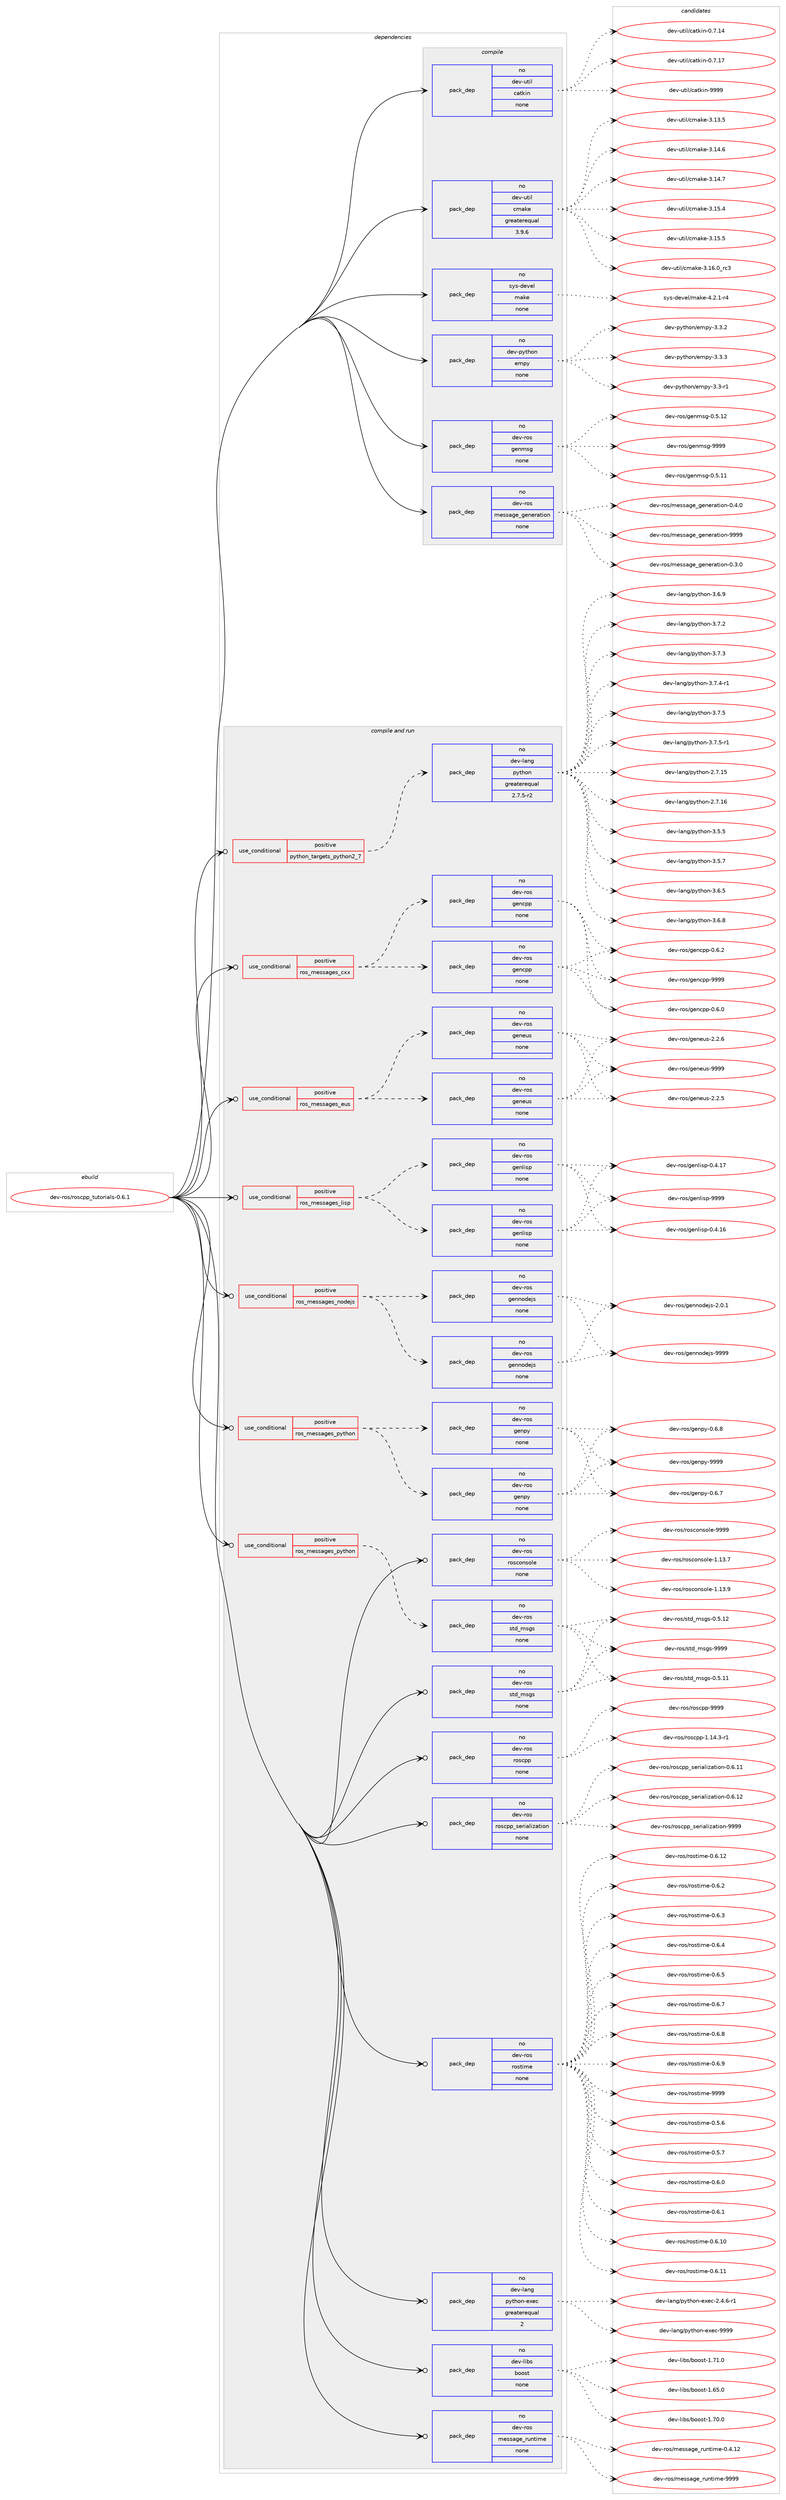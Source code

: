 digraph prolog {

# *************
# Graph options
# *************

newrank=true;
concentrate=true;
compound=true;
graph [rankdir=LR,fontname=Helvetica,fontsize=10,ranksep=1.5];#, ranksep=2.5, nodesep=0.2];
edge  [arrowhead=vee];
node  [fontname=Helvetica,fontsize=10];

# **********
# The ebuild
# **********

subgraph cluster_leftcol {
color=gray;
rank=same;
label=<<i>ebuild</i>>;
id [label="dev-ros/roscpp_tutorials-0.6.1", color=red, width=4, href="../dev-ros/roscpp_tutorials-0.6.1.svg"];
}

# ****************
# The dependencies
# ****************

subgraph cluster_midcol {
color=gray;
label=<<i>dependencies</i>>;
subgraph cluster_compile {
fillcolor="#eeeeee";
style=filled;
label=<<i>compile</i>>;
subgraph pack494509 {
dependency660995 [label=<<TABLE BORDER="0" CELLBORDER="1" CELLSPACING="0" CELLPADDING="4" WIDTH="220"><TR><TD ROWSPAN="6" CELLPADDING="30">pack_dep</TD></TR><TR><TD WIDTH="110">no</TD></TR><TR><TD>dev-python</TD></TR><TR><TD>empy</TD></TR><TR><TD>none</TD></TR><TR><TD></TD></TR></TABLE>>, shape=none, color=blue];
}
id:e -> dependency660995:w [weight=20,style="solid",arrowhead="vee"];
subgraph pack494510 {
dependency660996 [label=<<TABLE BORDER="0" CELLBORDER="1" CELLSPACING="0" CELLPADDING="4" WIDTH="220"><TR><TD ROWSPAN="6" CELLPADDING="30">pack_dep</TD></TR><TR><TD WIDTH="110">no</TD></TR><TR><TD>dev-ros</TD></TR><TR><TD>genmsg</TD></TR><TR><TD>none</TD></TR><TR><TD></TD></TR></TABLE>>, shape=none, color=blue];
}
id:e -> dependency660996:w [weight=20,style="solid",arrowhead="vee"];
subgraph pack494511 {
dependency660997 [label=<<TABLE BORDER="0" CELLBORDER="1" CELLSPACING="0" CELLPADDING="4" WIDTH="220"><TR><TD ROWSPAN="6" CELLPADDING="30">pack_dep</TD></TR><TR><TD WIDTH="110">no</TD></TR><TR><TD>dev-ros</TD></TR><TR><TD>message_generation</TD></TR><TR><TD>none</TD></TR><TR><TD></TD></TR></TABLE>>, shape=none, color=blue];
}
id:e -> dependency660997:w [weight=20,style="solid",arrowhead="vee"];
subgraph pack494512 {
dependency660998 [label=<<TABLE BORDER="0" CELLBORDER="1" CELLSPACING="0" CELLPADDING="4" WIDTH="220"><TR><TD ROWSPAN="6" CELLPADDING="30">pack_dep</TD></TR><TR><TD WIDTH="110">no</TD></TR><TR><TD>dev-util</TD></TR><TR><TD>catkin</TD></TR><TR><TD>none</TD></TR><TR><TD></TD></TR></TABLE>>, shape=none, color=blue];
}
id:e -> dependency660998:w [weight=20,style="solid",arrowhead="vee"];
subgraph pack494513 {
dependency660999 [label=<<TABLE BORDER="0" CELLBORDER="1" CELLSPACING="0" CELLPADDING="4" WIDTH="220"><TR><TD ROWSPAN="6" CELLPADDING="30">pack_dep</TD></TR><TR><TD WIDTH="110">no</TD></TR><TR><TD>dev-util</TD></TR><TR><TD>cmake</TD></TR><TR><TD>greaterequal</TD></TR><TR><TD>3.9.6</TD></TR></TABLE>>, shape=none, color=blue];
}
id:e -> dependency660999:w [weight=20,style="solid",arrowhead="vee"];
subgraph pack494514 {
dependency661000 [label=<<TABLE BORDER="0" CELLBORDER="1" CELLSPACING="0" CELLPADDING="4" WIDTH="220"><TR><TD ROWSPAN="6" CELLPADDING="30">pack_dep</TD></TR><TR><TD WIDTH="110">no</TD></TR><TR><TD>sys-devel</TD></TR><TR><TD>make</TD></TR><TR><TD>none</TD></TR><TR><TD></TD></TR></TABLE>>, shape=none, color=blue];
}
id:e -> dependency661000:w [weight=20,style="solid",arrowhead="vee"];
}
subgraph cluster_compileandrun {
fillcolor="#eeeeee";
style=filled;
label=<<i>compile and run</i>>;
subgraph cond154580 {
dependency661001 [label=<<TABLE BORDER="0" CELLBORDER="1" CELLSPACING="0" CELLPADDING="4"><TR><TD ROWSPAN="3" CELLPADDING="10">use_conditional</TD></TR><TR><TD>positive</TD></TR><TR><TD>python_targets_python2_7</TD></TR></TABLE>>, shape=none, color=red];
subgraph pack494515 {
dependency661002 [label=<<TABLE BORDER="0" CELLBORDER="1" CELLSPACING="0" CELLPADDING="4" WIDTH="220"><TR><TD ROWSPAN="6" CELLPADDING="30">pack_dep</TD></TR><TR><TD WIDTH="110">no</TD></TR><TR><TD>dev-lang</TD></TR><TR><TD>python</TD></TR><TR><TD>greaterequal</TD></TR><TR><TD>2.7.5-r2</TD></TR></TABLE>>, shape=none, color=blue];
}
dependency661001:e -> dependency661002:w [weight=20,style="dashed",arrowhead="vee"];
}
id:e -> dependency661001:w [weight=20,style="solid",arrowhead="odotvee"];
subgraph cond154581 {
dependency661003 [label=<<TABLE BORDER="0" CELLBORDER="1" CELLSPACING="0" CELLPADDING="4"><TR><TD ROWSPAN="3" CELLPADDING="10">use_conditional</TD></TR><TR><TD>positive</TD></TR><TR><TD>ros_messages_cxx</TD></TR></TABLE>>, shape=none, color=red];
subgraph pack494516 {
dependency661004 [label=<<TABLE BORDER="0" CELLBORDER="1" CELLSPACING="0" CELLPADDING="4" WIDTH="220"><TR><TD ROWSPAN="6" CELLPADDING="30">pack_dep</TD></TR><TR><TD WIDTH="110">no</TD></TR><TR><TD>dev-ros</TD></TR><TR><TD>gencpp</TD></TR><TR><TD>none</TD></TR><TR><TD></TD></TR></TABLE>>, shape=none, color=blue];
}
dependency661003:e -> dependency661004:w [weight=20,style="dashed",arrowhead="vee"];
subgraph pack494517 {
dependency661005 [label=<<TABLE BORDER="0" CELLBORDER="1" CELLSPACING="0" CELLPADDING="4" WIDTH="220"><TR><TD ROWSPAN="6" CELLPADDING="30">pack_dep</TD></TR><TR><TD WIDTH="110">no</TD></TR><TR><TD>dev-ros</TD></TR><TR><TD>gencpp</TD></TR><TR><TD>none</TD></TR><TR><TD></TD></TR></TABLE>>, shape=none, color=blue];
}
dependency661003:e -> dependency661005:w [weight=20,style="dashed",arrowhead="vee"];
}
id:e -> dependency661003:w [weight=20,style="solid",arrowhead="odotvee"];
subgraph cond154582 {
dependency661006 [label=<<TABLE BORDER="0" CELLBORDER="1" CELLSPACING="0" CELLPADDING="4"><TR><TD ROWSPAN="3" CELLPADDING="10">use_conditional</TD></TR><TR><TD>positive</TD></TR><TR><TD>ros_messages_eus</TD></TR></TABLE>>, shape=none, color=red];
subgraph pack494518 {
dependency661007 [label=<<TABLE BORDER="0" CELLBORDER="1" CELLSPACING="0" CELLPADDING="4" WIDTH="220"><TR><TD ROWSPAN="6" CELLPADDING="30">pack_dep</TD></TR><TR><TD WIDTH="110">no</TD></TR><TR><TD>dev-ros</TD></TR><TR><TD>geneus</TD></TR><TR><TD>none</TD></TR><TR><TD></TD></TR></TABLE>>, shape=none, color=blue];
}
dependency661006:e -> dependency661007:w [weight=20,style="dashed",arrowhead="vee"];
subgraph pack494519 {
dependency661008 [label=<<TABLE BORDER="0" CELLBORDER="1" CELLSPACING="0" CELLPADDING="4" WIDTH="220"><TR><TD ROWSPAN="6" CELLPADDING="30">pack_dep</TD></TR><TR><TD WIDTH="110">no</TD></TR><TR><TD>dev-ros</TD></TR><TR><TD>geneus</TD></TR><TR><TD>none</TD></TR><TR><TD></TD></TR></TABLE>>, shape=none, color=blue];
}
dependency661006:e -> dependency661008:w [weight=20,style="dashed",arrowhead="vee"];
}
id:e -> dependency661006:w [weight=20,style="solid",arrowhead="odotvee"];
subgraph cond154583 {
dependency661009 [label=<<TABLE BORDER="0" CELLBORDER="1" CELLSPACING="0" CELLPADDING="4"><TR><TD ROWSPAN="3" CELLPADDING="10">use_conditional</TD></TR><TR><TD>positive</TD></TR><TR><TD>ros_messages_lisp</TD></TR></TABLE>>, shape=none, color=red];
subgraph pack494520 {
dependency661010 [label=<<TABLE BORDER="0" CELLBORDER="1" CELLSPACING="0" CELLPADDING="4" WIDTH="220"><TR><TD ROWSPAN="6" CELLPADDING="30">pack_dep</TD></TR><TR><TD WIDTH="110">no</TD></TR><TR><TD>dev-ros</TD></TR><TR><TD>genlisp</TD></TR><TR><TD>none</TD></TR><TR><TD></TD></TR></TABLE>>, shape=none, color=blue];
}
dependency661009:e -> dependency661010:w [weight=20,style="dashed",arrowhead="vee"];
subgraph pack494521 {
dependency661011 [label=<<TABLE BORDER="0" CELLBORDER="1" CELLSPACING="0" CELLPADDING="4" WIDTH="220"><TR><TD ROWSPAN="6" CELLPADDING="30">pack_dep</TD></TR><TR><TD WIDTH="110">no</TD></TR><TR><TD>dev-ros</TD></TR><TR><TD>genlisp</TD></TR><TR><TD>none</TD></TR><TR><TD></TD></TR></TABLE>>, shape=none, color=blue];
}
dependency661009:e -> dependency661011:w [weight=20,style="dashed",arrowhead="vee"];
}
id:e -> dependency661009:w [weight=20,style="solid",arrowhead="odotvee"];
subgraph cond154584 {
dependency661012 [label=<<TABLE BORDER="0" CELLBORDER="1" CELLSPACING="0" CELLPADDING="4"><TR><TD ROWSPAN="3" CELLPADDING="10">use_conditional</TD></TR><TR><TD>positive</TD></TR><TR><TD>ros_messages_nodejs</TD></TR></TABLE>>, shape=none, color=red];
subgraph pack494522 {
dependency661013 [label=<<TABLE BORDER="0" CELLBORDER="1" CELLSPACING="0" CELLPADDING="4" WIDTH="220"><TR><TD ROWSPAN="6" CELLPADDING="30">pack_dep</TD></TR><TR><TD WIDTH="110">no</TD></TR><TR><TD>dev-ros</TD></TR><TR><TD>gennodejs</TD></TR><TR><TD>none</TD></TR><TR><TD></TD></TR></TABLE>>, shape=none, color=blue];
}
dependency661012:e -> dependency661013:w [weight=20,style="dashed",arrowhead="vee"];
subgraph pack494523 {
dependency661014 [label=<<TABLE BORDER="0" CELLBORDER="1" CELLSPACING="0" CELLPADDING="4" WIDTH="220"><TR><TD ROWSPAN="6" CELLPADDING="30">pack_dep</TD></TR><TR><TD WIDTH="110">no</TD></TR><TR><TD>dev-ros</TD></TR><TR><TD>gennodejs</TD></TR><TR><TD>none</TD></TR><TR><TD></TD></TR></TABLE>>, shape=none, color=blue];
}
dependency661012:e -> dependency661014:w [weight=20,style="dashed",arrowhead="vee"];
}
id:e -> dependency661012:w [weight=20,style="solid",arrowhead="odotvee"];
subgraph cond154585 {
dependency661015 [label=<<TABLE BORDER="0" CELLBORDER="1" CELLSPACING="0" CELLPADDING="4"><TR><TD ROWSPAN="3" CELLPADDING="10">use_conditional</TD></TR><TR><TD>positive</TD></TR><TR><TD>ros_messages_python</TD></TR></TABLE>>, shape=none, color=red];
subgraph pack494524 {
dependency661016 [label=<<TABLE BORDER="0" CELLBORDER="1" CELLSPACING="0" CELLPADDING="4" WIDTH="220"><TR><TD ROWSPAN="6" CELLPADDING="30">pack_dep</TD></TR><TR><TD WIDTH="110">no</TD></TR><TR><TD>dev-ros</TD></TR><TR><TD>genpy</TD></TR><TR><TD>none</TD></TR><TR><TD></TD></TR></TABLE>>, shape=none, color=blue];
}
dependency661015:e -> dependency661016:w [weight=20,style="dashed",arrowhead="vee"];
subgraph pack494525 {
dependency661017 [label=<<TABLE BORDER="0" CELLBORDER="1" CELLSPACING="0" CELLPADDING="4" WIDTH="220"><TR><TD ROWSPAN="6" CELLPADDING="30">pack_dep</TD></TR><TR><TD WIDTH="110">no</TD></TR><TR><TD>dev-ros</TD></TR><TR><TD>genpy</TD></TR><TR><TD>none</TD></TR><TR><TD></TD></TR></TABLE>>, shape=none, color=blue];
}
dependency661015:e -> dependency661017:w [weight=20,style="dashed",arrowhead="vee"];
}
id:e -> dependency661015:w [weight=20,style="solid",arrowhead="odotvee"];
subgraph cond154586 {
dependency661018 [label=<<TABLE BORDER="0" CELLBORDER="1" CELLSPACING="0" CELLPADDING="4"><TR><TD ROWSPAN="3" CELLPADDING="10">use_conditional</TD></TR><TR><TD>positive</TD></TR><TR><TD>ros_messages_python</TD></TR></TABLE>>, shape=none, color=red];
subgraph pack494526 {
dependency661019 [label=<<TABLE BORDER="0" CELLBORDER="1" CELLSPACING="0" CELLPADDING="4" WIDTH="220"><TR><TD ROWSPAN="6" CELLPADDING="30">pack_dep</TD></TR><TR><TD WIDTH="110">no</TD></TR><TR><TD>dev-ros</TD></TR><TR><TD>std_msgs</TD></TR><TR><TD>none</TD></TR><TR><TD></TD></TR></TABLE>>, shape=none, color=blue];
}
dependency661018:e -> dependency661019:w [weight=20,style="dashed",arrowhead="vee"];
}
id:e -> dependency661018:w [weight=20,style="solid",arrowhead="odotvee"];
subgraph pack494527 {
dependency661020 [label=<<TABLE BORDER="0" CELLBORDER="1" CELLSPACING="0" CELLPADDING="4" WIDTH="220"><TR><TD ROWSPAN="6" CELLPADDING="30">pack_dep</TD></TR><TR><TD WIDTH="110">no</TD></TR><TR><TD>dev-lang</TD></TR><TR><TD>python-exec</TD></TR><TR><TD>greaterequal</TD></TR><TR><TD>2</TD></TR></TABLE>>, shape=none, color=blue];
}
id:e -> dependency661020:w [weight=20,style="solid",arrowhead="odotvee"];
subgraph pack494528 {
dependency661021 [label=<<TABLE BORDER="0" CELLBORDER="1" CELLSPACING="0" CELLPADDING="4" WIDTH="220"><TR><TD ROWSPAN="6" CELLPADDING="30">pack_dep</TD></TR><TR><TD WIDTH="110">no</TD></TR><TR><TD>dev-libs</TD></TR><TR><TD>boost</TD></TR><TR><TD>none</TD></TR><TR><TD></TD></TR></TABLE>>, shape=none, color=blue];
}
id:e -> dependency661021:w [weight=20,style="solid",arrowhead="odotvee"];
subgraph pack494529 {
dependency661022 [label=<<TABLE BORDER="0" CELLBORDER="1" CELLSPACING="0" CELLPADDING="4" WIDTH="220"><TR><TD ROWSPAN="6" CELLPADDING="30">pack_dep</TD></TR><TR><TD WIDTH="110">no</TD></TR><TR><TD>dev-ros</TD></TR><TR><TD>message_runtime</TD></TR><TR><TD>none</TD></TR><TR><TD></TD></TR></TABLE>>, shape=none, color=blue];
}
id:e -> dependency661022:w [weight=20,style="solid",arrowhead="odotvee"];
subgraph pack494530 {
dependency661023 [label=<<TABLE BORDER="0" CELLBORDER="1" CELLSPACING="0" CELLPADDING="4" WIDTH="220"><TR><TD ROWSPAN="6" CELLPADDING="30">pack_dep</TD></TR><TR><TD WIDTH="110">no</TD></TR><TR><TD>dev-ros</TD></TR><TR><TD>rosconsole</TD></TR><TR><TD>none</TD></TR><TR><TD></TD></TR></TABLE>>, shape=none, color=blue];
}
id:e -> dependency661023:w [weight=20,style="solid",arrowhead="odotvee"];
subgraph pack494531 {
dependency661024 [label=<<TABLE BORDER="0" CELLBORDER="1" CELLSPACING="0" CELLPADDING="4" WIDTH="220"><TR><TD ROWSPAN="6" CELLPADDING="30">pack_dep</TD></TR><TR><TD WIDTH="110">no</TD></TR><TR><TD>dev-ros</TD></TR><TR><TD>roscpp</TD></TR><TR><TD>none</TD></TR><TR><TD></TD></TR></TABLE>>, shape=none, color=blue];
}
id:e -> dependency661024:w [weight=20,style="solid",arrowhead="odotvee"];
subgraph pack494532 {
dependency661025 [label=<<TABLE BORDER="0" CELLBORDER="1" CELLSPACING="0" CELLPADDING="4" WIDTH="220"><TR><TD ROWSPAN="6" CELLPADDING="30">pack_dep</TD></TR><TR><TD WIDTH="110">no</TD></TR><TR><TD>dev-ros</TD></TR><TR><TD>roscpp_serialization</TD></TR><TR><TD>none</TD></TR><TR><TD></TD></TR></TABLE>>, shape=none, color=blue];
}
id:e -> dependency661025:w [weight=20,style="solid",arrowhead="odotvee"];
subgraph pack494533 {
dependency661026 [label=<<TABLE BORDER="0" CELLBORDER="1" CELLSPACING="0" CELLPADDING="4" WIDTH="220"><TR><TD ROWSPAN="6" CELLPADDING="30">pack_dep</TD></TR><TR><TD WIDTH="110">no</TD></TR><TR><TD>dev-ros</TD></TR><TR><TD>rostime</TD></TR><TR><TD>none</TD></TR><TR><TD></TD></TR></TABLE>>, shape=none, color=blue];
}
id:e -> dependency661026:w [weight=20,style="solid",arrowhead="odotvee"];
subgraph pack494534 {
dependency661027 [label=<<TABLE BORDER="0" CELLBORDER="1" CELLSPACING="0" CELLPADDING="4" WIDTH="220"><TR><TD ROWSPAN="6" CELLPADDING="30">pack_dep</TD></TR><TR><TD WIDTH="110">no</TD></TR><TR><TD>dev-ros</TD></TR><TR><TD>std_msgs</TD></TR><TR><TD>none</TD></TR><TR><TD></TD></TR></TABLE>>, shape=none, color=blue];
}
id:e -> dependency661027:w [weight=20,style="solid",arrowhead="odotvee"];
}
subgraph cluster_run {
fillcolor="#eeeeee";
style=filled;
label=<<i>run</i>>;
}
}

# **************
# The candidates
# **************

subgraph cluster_choices {
rank=same;
color=gray;
label=<<i>candidates</i>>;

subgraph choice494509 {
color=black;
nodesep=1;
choice1001011184511212111610411111047101109112121455146514511449 [label="dev-python/empy-3.3-r1", color=red, width=4,href="../dev-python/empy-3.3-r1.svg"];
choice1001011184511212111610411111047101109112121455146514650 [label="dev-python/empy-3.3.2", color=red, width=4,href="../dev-python/empy-3.3.2.svg"];
choice1001011184511212111610411111047101109112121455146514651 [label="dev-python/empy-3.3.3", color=red, width=4,href="../dev-python/empy-3.3.3.svg"];
dependency660995:e -> choice1001011184511212111610411111047101109112121455146514511449:w [style=dotted,weight="100"];
dependency660995:e -> choice1001011184511212111610411111047101109112121455146514650:w [style=dotted,weight="100"];
dependency660995:e -> choice1001011184511212111610411111047101109112121455146514651:w [style=dotted,weight="100"];
}
subgraph choice494510 {
color=black;
nodesep=1;
choice100101118451141111154710310111010911510345484653464949 [label="dev-ros/genmsg-0.5.11", color=red, width=4,href="../dev-ros/genmsg-0.5.11.svg"];
choice100101118451141111154710310111010911510345484653464950 [label="dev-ros/genmsg-0.5.12", color=red, width=4,href="../dev-ros/genmsg-0.5.12.svg"];
choice10010111845114111115471031011101091151034557575757 [label="dev-ros/genmsg-9999", color=red, width=4,href="../dev-ros/genmsg-9999.svg"];
dependency660996:e -> choice100101118451141111154710310111010911510345484653464949:w [style=dotted,weight="100"];
dependency660996:e -> choice100101118451141111154710310111010911510345484653464950:w [style=dotted,weight="100"];
dependency660996:e -> choice10010111845114111115471031011101091151034557575757:w [style=dotted,weight="100"];
}
subgraph choice494511 {
color=black;
nodesep=1;
choice1001011184511411111547109101115115971031019510310111010111497116105111110454846514648 [label="dev-ros/message_generation-0.3.0", color=red, width=4,href="../dev-ros/message_generation-0.3.0.svg"];
choice1001011184511411111547109101115115971031019510310111010111497116105111110454846524648 [label="dev-ros/message_generation-0.4.0", color=red, width=4,href="../dev-ros/message_generation-0.4.0.svg"];
choice10010111845114111115471091011151159710310195103101110101114971161051111104557575757 [label="dev-ros/message_generation-9999", color=red, width=4,href="../dev-ros/message_generation-9999.svg"];
dependency660997:e -> choice1001011184511411111547109101115115971031019510310111010111497116105111110454846514648:w [style=dotted,weight="100"];
dependency660997:e -> choice1001011184511411111547109101115115971031019510310111010111497116105111110454846524648:w [style=dotted,weight="100"];
dependency660997:e -> choice10010111845114111115471091011151159710310195103101110101114971161051111104557575757:w [style=dotted,weight="100"];
}
subgraph choice494512 {
color=black;
nodesep=1;
choice1001011184511711610510847999711610710511045484655464952 [label="dev-util/catkin-0.7.14", color=red, width=4,href="../dev-util/catkin-0.7.14.svg"];
choice1001011184511711610510847999711610710511045484655464955 [label="dev-util/catkin-0.7.17", color=red, width=4,href="../dev-util/catkin-0.7.17.svg"];
choice100101118451171161051084799971161071051104557575757 [label="dev-util/catkin-9999", color=red, width=4,href="../dev-util/catkin-9999.svg"];
dependency660998:e -> choice1001011184511711610510847999711610710511045484655464952:w [style=dotted,weight="100"];
dependency660998:e -> choice1001011184511711610510847999711610710511045484655464955:w [style=dotted,weight="100"];
dependency660998:e -> choice100101118451171161051084799971161071051104557575757:w [style=dotted,weight="100"];
}
subgraph choice494513 {
color=black;
nodesep=1;
choice1001011184511711610510847991099710710145514649514653 [label="dev-util/cmake-3.13.5", color=red, width=4,href="../dev-util/cmake-3.13.5.svg"];
choice1001011184511711610510847991099710710145514649524654 [label="dev-util/cmake-3.14.6", color=red, width=4,href="../dev-util/cmake-3.14.6.svg"];
choice1001011184511711610510847991099710710145514649524655 [label="dev-util/cmake-3.14.7", color=red, width=4,href="../dev-util/cmake-3.14.7.svg"];
choice1001011184511711610510847991099710710145514649534652 [label="dev-util/cmake-3.15.4", color=red, width=4,href="../dev-util/cmake-3.15.4.svg"];
choice1001011184511711610510847991099710710145514649534653 [label="dev-util/cmake-3.15.5", color=red, width=4,href="../dev-util/cmake-3.15.5.svg"];
choice1001011184511711610510847991099710710145514649544648951149951 [label="dev-util/cmake-3.16.0_rc3", color=red, width=4,href="../dev-util/cmake-3.16.0_rc3.svg"];
dependency660999:e -> choice1001011184511711610510847991099710710145514649514653:w [style=dotted,weight="100"];
dependency660999:e -> choice1001011184511711610510847991099710710145514649524654:w [style=dotted,weight="100"];
dependency660999:e -> choice1001011184511711610510847991099710710145514649524655:w [style=dotted,weight="100"];
dependency660999:e -> choice1001011184511711610510847991099710710145514649534652:w [style=dotted,weight="100"];
dependency660999:e -> choice1001011184511711610510847991099710710145514649534653:w [style=dotted,weight="100"];
dependency660999:e -> choice1001011184511711610510847991099710710145514649544648951149951:w [style=dotted,weight="100"];
}
subgraph choice494514 {
color=black;
nodesep=1;
choice1151211154510010111810110847109971071014552465046494511452 [label="sys-devel/make-4.2.1-r4", color=red, width=4,href="../sys-devel/make-4.2.1-r4.svg"];
dependency661000:e -> choice1151211154510010111810110847109971071014552465046494511452:w [style=dotted,weight="100"];
}
subgraph choice494515 {
color=black;
nodesep=1;
choice10010111845108971101034711212111610411111045504655464953 [label="dev-lang/python-2.7.15", color=red, width=4,href="../dev-lang/python-2.7.15.svg"];
choice10010111845108971101034711212111610411111045504655464954 [label="dev-lang/python-2.7.16", color=red, width=4,href="../dev-lang/python-2.7.16.svg"];
choice100101118451089711010347112121116104111110455146534653 [label="dev-lang/python-3.5.5", color=red, width=4,href="../dev-lang/python-3.5.5.svg"];
choice100101118451089711010347112121116104111110455146534655 [label="dev-lang/python-3.5.7", color=red, width=4,href="../dev-lang/python-3.5.7.svg"];
choice100101118451089711010347112121116104111110455146544653 [label="dev-lang/python-3.6.5", color=red, width=4,href="../dev-lang/python-3.6.5.svg"];
choice100101118451089711010347112121116104111110455146544656 [label="dev-lang/python-3.6.8", color=red, width=4,href="../dev-lang/python-3.6.8.svg"];
choice100101118451089711010347112121116104111110455146544657 [label="dev-lang/python-3.6.9", color=red, width=4,href="../dev-lang/python-3.6.9.svg"];
choice100101118451089711010347112121116104111110455146554650 [label="dev-lang/python-3.7.2", color=red, width=4,href="../dev-lang/python-3.7.2.svg"];
choice100101118451089711010347112121116104111110455146554651 [label="dev-lang/python-3.7.3", color=red, width=4,href="../dev-lang/python-3.7.3.svg"];
choice1001011184510897110103471121211161041111104551465546524511449 [label="dev-lang/python-3.7.4-r1", color=red, width=4,href="../dev-lang/python-3.7.4-r1.svg"];
choice100101118451089711010347112121116104111110455146554653 [label="dev-lang/python-3.7.5", color=red, width=4,href="../dev-lang/python-3.7.5.svg"];
choice1001011184510897110103471121211161041111104551465546534511449 [label="dev-lang/python-3.7.5-r1", color=red, width=4,href="../dev-lang/python-3.7.5-r1.svg"];
dependency661002:e -> choice10010111845108971101034711212111610411111045504655464953:w [style=dotted,weight="100"];
dependency661002:e -> choice10010111845108971101034711212111610411111045504655464954:w [style=dotted,weight="100"];
dependency661002:e -> choice100101118451089711010347112121116104111110455146534653:w [style=dotted,weight="100"];
dependency661002:e -> choice100101118451089711010347112121116104111110455146534655:w [style=dotted,weight="100"];
dependency661002:e -> choice100101118451089711010347112121116104111110455146544653:w [style=dotted,weight="100"];
dependency661002:e -> choice100101118451089711010347112121116104111110455146544656:w [style=dotted,weight="100"];
dependency661002:e -> choice100101118451089711010347112121116104111110455146544657:w [style=dotted,weight="100"];
dependency661002:e -> choice100101118451089711010347112121116104111110455146554650:w [style=dotted,weight="100"];
dependency661002:e -> choice100101118451089711010347112121116104111110455146554651:w [style=dotted,weight="100"];
dependency661002:e -> choice1001011184510897110103471121211161041111104551465546524511449:w [style=dotted,weight="100"];
dependency661002:e -> choice100101118451089711010347112121116104111110455146554653:w [style=dotted,weight="100"];
dependency661002:e -> choice1001011184510897110103471121211161041111104551465546534511449:w [style=dotted,weight="100"];
}
subgraph choice494516 {
color=black;
nodesep=1;
choice100101118451141111154710310111099112112454846544648 [label="dev-ros/gencpp-0.6.0", color=red, width=4,href="../dev-ros/gencpp-0.6.0.svg"];
choice100101118451141111154710310111099112112454846544650 [label="dev-ros/gencpp-0.6.2", color=red, width=4,href="../dev-ros/gencpp-0.6.2.svg"];
choice1001011184511411111547103101110991121124557575757 [label="dev-ros/gencpp-9999", color=red, width=4,href="../dev-ros/gencpp-9999.svg"];
dependency661004:e -> choice100101118451141111154710310111099112112454846544648:w [style=dotted,weight="100"];
dependency661004:e -> choice100101118451141111154710310111099112112454846544650:w [style=dotted,weight="100"];
dependency661004:e -> choice1001011184511411111547103101110991121124557575757:w [style=dotted,weight="100"];
}
subgraph choice494517 {
color=black;
nodesep=1;
choice100101118451141111154710310111099112112454846544648 [label="dev-ros/gencpp-0.6.0", color=red, width=4,href="../dev-ros/gencpp-0.6.0.svg"];
choice100101118451141111154710310111099112112454846544650 [label="dev-ros/gencpp-0.6.2", color=red, width=4,href="../dev-ros/gencpp-0.6.2.svg"];
choice1001011184511411111547103101110991121124557575757 [label="dev-ros/gencpp-9999", color=red, width=4,href="../dev-ros/gencpp-9999.svg"];
dependency661005:e -> choice100101118451141111154710310111099112112454846544648:w [style=dotted,weight="100"];
dependency661005:e -> choice100101118451141111154710310111099112112454846544650:w [style=dotted,weight="100"];
dependency661005:e -> choice1001011184511411111547103101110991121124557575757:w [style=dotted,weight="100"];
}
subgraph choice494518 {
color=black;
nodesep=1;
choice1001011184511411111547103101110101117115455046504653 [label="dev-ros/geneus-2.2.5", color=red, width=4,href="../dev-ros/geneus-2.2.5.svg"];
choice1001011184511411111547103101110101117115455046504654 [label="dev-ros/geneus-2.2.6", color=red, width=4,href="../dev-ros/geneus-2.2.6.svg"];
choice10010111845114111115471031011101011171154557575757 [label="dev-ros/geneus-9999", color=red, width=4,href="../dev-ros/geneus-9999.svg"];
dependency661007:e -> choice1001011184511411111547103101110101117115455046504653:w [style=dotted,weight="100"];
dependency661007:e -> choice1001011184511411111547103101110101117115455046504654:w [style=dotted,weight="100"];
dependency661007:e -> choice10010111845114111115471031011101011171154557575757:w [style=dotted,weight="100"];
}
subgraph choice494519 {
color=black;
nodesep=1;
choice1001011184511411111547103101110101117115455046504653 [label="dev-ros/geneus-2.2.5", color=red, width=4,href="../dev-ros/geneus-2.2.5.svg"];
choice1001011184511411111547103101110101117115455046504654 [label="dev-ros/geneus-2.2.6", color=red, width=4,href="../dev-ros/geneus-2.2.6.svg"];
choice10010111845114111115471031011101011171154557575757 [label="dev-ros/geneus-9999", color=red, width=4,href="../dev-ros/geneus-9999.svg"];
dependency661008:e -> choice1001011184511411111547103101110101117115455046504653:w [style=dotted,weight="100"];
dependency661008:e -> choice1001011184511411111547103101110101117115455046504654:w [style=dotted,weight="100"];
dependency661008:e -> choice10010111845114111115471031011101011171154557575757:w [style=dotted,weight="100"];
}
subgraph choice494520 {
color=black;
nodesep=1;
choice100101118451141111154710310111010810511511245484652464954 [label="dev-ros/genlisp-0.4.16", color=red, width=4,href="../dev-ros/genlisp-0.4.16.svg"];
choice100101118451141111154710310111010810511511245484652464955 [label="dev-ros/genlisp-0.4.17", color=red, width=4,href="../dev-ros/genlisp-0.4.17.svg"];
choice10010111845114111115471031011101081051151124557575757 [label="dev-ros/genlisp-9999", color=red, width=4,href="../dev-ros/genlisp-9999.svg"];
dependency661010:e -> choice100101118451141111154710310111010810511511245484652464954:w [style=dotted,weight="100"];
dependency661010:e -> choice100101118451141111154710310111010810511511245484652464955:w [style=dotted,weight="100"];
dependency661010:e -> choice10010111845114111115471031011101081051151124557575757:w [style=dotted,weight="100"];
}
subgraph choice494521 {
color=black;
nodesep=1;
choice100101118451141111154710310111010810511511245484652464954 [label="dev-ros/genlisp-0.4.16", color=red, width=4,href="../dev-ros/genlisp-0.4.16.svg"];
choice100101118451141111154710310111010810511511245484652464955 [label="dev-ros/genlisp-0.4.17", color=red, width=4,href="../dev-ros/genlisp-0.4.17.svg"];
choice10010111845114111115471031011101081051151124557575757 [label="dev-ros/genlisp-9999", color=red, width=4,href="../dev-ros/genlisp-9999.svg"];
dependency661011:e -> choice100101118451141111154710310111010810511511245484652464954:w [style=dotted,weight="100"];
dependency661011:e -> choice100101118451141111154710310111010810511511245484652464955:w [style=dotted,weight="100"];
dependency661011:e -> choice10010111845114111115471031011101081051151124557575757:w [style=dotted,weight="100"];
}
subgraph choice494522 {
color=black;
nodesep=1;
choice1001011184511411111547103101110110111100101106115455046484649 [label="dev-ros/gennodejs-2.0.1", color=red, width=4,href="../dev-ros/gennodejs-2.0.1.svg"];
choice10010111845114111115471031011101101111001011061154557575757 [label="dev-ros/gennodejs-9999", color=red, width=4,href="../dev-ros/gennodejs-9999.svg"];
dependency661013:e -> choice1001011184511411111547103101110110111100101106115455046484649:w [style=dotted,weight="100"];
dependency661013:e -> choice10010111845114111115471031011101101111001011061154557575757:w [style=dotted,weight="100"];
}
subgraph choice494523 {
color=black;
nodesep=1;
choice1001011184511411111547103101110110111100101106115455046484649 [label="dev-ros/gennodejs-2.0.1", color=red, width=4,href="../dev-ros/gennodejs-2.0.1.svg"];
choice10010111845114111115471031011101101111001011061154557575757 [label="dev-ros/gennodejs-9999", color=red, width=4,href="../dev-ros/gennodejs-9999.svg"];
dependency661014:e -> choice1001011184511411111547103101110110111100101106115455046484649:w [style=dotted,weight="100"];
dependency661014:e -> choice10010111845114111115471031011101101111001011061154557575757:w [style=dotted,weight="100"];
}
subgraph choice494524 {
color=black;
nodesep=1;
choice1001011184511411111547103101110112121454846544655 [label="dev-ros/genpy-0.6.7", color=red, width=4,href="../dev-ros/genpy-0.6.7.svg"];
choice1001011184511411111547103101110112121454846544656 [label="dev-ros/genpy-0.6.8", color=red, width=4,href="../dev-ros/genpy-0.6.8.svg"];
choice10010111845114111115471031011101121214557575757 [label="dev-ros/genpy-9999", color=red, width=4,href="../dev-ros/genpy-9999.svg"];
dependency661016:e -> choice1001011184511411111547103101110112121454846544655:w [style=dotted,weight="100"];
dependency661016:e -> choice1001011184511411111547103101110112121454846544656:w [style=dotted,weight="100"];
dependency661016:e -> choice10010111845114111115471031011101121214557575757:w [style=dotted,weight="100"];
}
subgraph choice494525 {
color=black;
nodesep=1;
choice1001011184511411111547103101110112121454846544655 [label="dev-ros/genpy-0.6.7", color=red, width=4,href="../dev-ros/genpy-0.6.7.svg"];
choice1001011184511411111547103101110112121454846544656 [label="dev-ros/genpy-0.6.8", color=red, width=4,href="../dev-ros/genpy-0.6.8.svg"];
choice10010111845114111115471031011101121214557575757 [label="dev-ros/genpy-9999", color=red, width=4,href="../dev-ros/genpy-9999.svg"];
dependency661017:e -> choice1001011184511411111547103101110112121454846544655:w [style=dotted,weight="100"];
dependency661017:e -> choice1001011184511411111547103101110112121454846544656:w [style=dotted,weight="100"];
dependency661017:e -> choice10010111845114111115471031011101121214557575757:w [style=dotted,weight="100"];
}
subgraph choice494526 {
color=black;
nodesep=1;
choice10010111845114111115471151161009510911510311545484653464949 [label="dev-ros/std_msgs-0.5.11", color=red, width=4,href="../dev-ros/std_msgs-0.5.11.svg"];
choice10010111845114111115471151161009510911510311545484653464950 [label="dev-ros/std_msgs-0.5.12", color=red, width=4,href="../dev-ros/std_msgs-0.5.12.svg"];
choice1001011184511411111547115116100951091151031154557575757 [label="dev-ros/std_msgs-9999", color=red, width=4,href="../dev-ros/std_msgs-9999.svg"];
dependency661019:e -> choice10010111845114111115471151161009510911510311545484653464949:w [style=dotted,weight="100"];
dependency661019:e -> choice10010111845114111115471151161009510911510311545484653464950:w [style=dotted,weight="100"];
dependency661019:e -> choice1001011184511411111547115116100951091151031154557575757:w [style=dotted,weight="100"];
}
subgraph choice494527 {
color=black;
nodesep=1;
choice10010111845108971101034711212111610411111045101120101994550465246544511449 [label="dev-lang/python-exec-2.4.6-r1", color=red, width=4,href="../dev-lang/python-exec-2.4.6-r1.svg"];
choice10010111845108971101034711212111610411111045101120101994557575757 [label="dev-lang/python-exec-9999", color=red, width=4,href="../dev-lang/python-exec-9999.svg"];
dependency661020:e -> choice10010111845108971101034711212111610411111045101120101994550465246544511449:w [style=dotted,weight="100"];
dependency661020:e -> choice10010111845108971101034711212111610411111045101120101994557575757:w [style=dotted,weight="100"];
}
subgraph choice494528 {
color=black;
nodesep=1;
choice1001011184510810598115479811111111511645494654534648 [label="dev-libs/boost-1.65.0", color=red, width=4,href="../dev-libs/boost-1.65.0.svg"];
choice1001011184510810598115479811111111511645494655484648 [label="dev-libs/boost-1.70.0", color=red, width=4,href="../dev-libs/boost-1.70.0.svg"];
choice1001011184510810598115479811111111511645494655494648 [label="dev-libs/boost-1.71.0", color=red, width=4,href="../dev-libs/boost-1.71.0.svg"];
dependency661021:e -> choice1001011184510810598115479811111111511645494654534648:w [style=dotted,weight="100"];
dependency661021:e -> choice1001011184510810598115479811111111511645494655484648:w [style=dotted,weight="100"];
dependency661021:e -> choice1001011184510810598115479811111111511645494655494648:w [style=dotted,weight="100"];
}
subgraph choice494529 {
color=black;
nodesep=1;
choice1001011184511411111547109101115115971031019511411711011610510910145484652464950 [label="dev-ros/message_runtime-0.4.12", color=red, width=4,href="../dev-ros/message_runtime-0.4.12.svg"];
choice100101118451141111154710910111511597103101951141171101161051091014557575757 [label="dev-ros/message_runtime-9999", color=red, width=4,href="../dev-ros/message_runtime-9999.svg"];
dependency661022:e -> choice1001011184511411111547109101115115971031019511411711011610510910145484652464950:w [style=dotted,weight="100"];
dependency661022:e -> choice100101118451141111154710910111511597103101951141171101161051091014557575757:w [style=dotted,weight="100"];
}
subgraph choice494530 {
color=black;
nodesep=1;
choice10010111845114111115471141111159911111011511110810145494649514655 [label="dev-ros/rosconsole-1.13.7", color=red, width=4,href="../dev-ros/rosconsole-1.13.7.svg"];
choice10010111845114111115471141111159911111011511110810145494649514657 [label="dev-ros/rosconsole-1.13.9", color=red, width=4,href="../dev-ros/rosconsole-1.13.9.svg"];
choice1001011184511411111547114111115991111101151111081014557575757 [label="dev-ros/rosconsole-9999", color=red, width=4,href="../dev-ros/rosconsole-9999.svg"];
dependency661023:e -> choice10010111845114111115471141111159911111011511110810145494649514655:w [style=dotted,weight="100"];
dependency661023:e -> choice10010111845114111115471141111159911111011511110810145494649514657:w [style=dotted,weight="100"];
dependency661023:e -> choice1001011184511411111547114111115991111101151111081014557575757:w [style=dotted,weight="100"];
}
subgraph choice494531 {
color=black;
nodesep=1;
choice100101118451141111154711411111599112112454946495246514511449 [label="dev-ros/roscpp-1.14.3-r1", color=red, width=4,href="../dev-ros/roscpp-1.14.3-r1.svg"];
choice1001011184511411111547114111115991121124557575757 [label="dev-ros/roscpp-9999", color=red, width=4,href="../dev-ros/roscpp-9999.svg"];
dependency661024:e -> choice100101118451141111154711411111599112112454946495246514511449:w [style=dotted,weight="100"];
dependency661024:e -> choice1001011184511411111547114111115991121124557575757:w [style=dotted,weight="100"];
}
subgraph choice494532 {
color=black;
nodesep=1;
choice10010111845114111115471141111159911211295115101114105971081051229711610511111045484654464949 [label="dev-ros/roscpp_serialization-0.6.11", color=red, width=4,href="../dev-ros/roscpp_serialization-0.6.11.svg"];
choice10010111845114111115471141111159911211295115101114105971081051229711610511111045484654464950 [label="dev-ros/roscpp_serialization-0.6.12", color=red, width=4,href="../dev-ros/roscpp_serialization-0.6.12.svg"];
choice1001011184511411111547114111115991121129511510111410597108105122971161051111104557575757 [label="dev-ros/roscpp_serialization-9999", color=red, width=4,href="../dev-ros/roscpp_serialization-9999.svg"];
dependency661025:e -> choice10010111845114111115471141111159911211295115101114105971081051229711610511111045484654464949:w [style=dotted,weight="100"];
dependency661025:e -> choice10010111845114111115471141111159911211295115101114105971081051229711610511111045484654464950:w [style=dotted,weight="100"];
dependency661025:e -> choice1001011184511411111547114111115991121129511510111410597108105122971161051111104557575757:w [style=dotted,weight="100"];
}
subgraph choice494533 {
color=black;
nodesep=1;
choice1001011184511411111547114111115116105109101454846534654 [label="dev-ros/rostime-0.5.6", color=red, width=4,href="../dev-ros/rostime-0.5.6.svg"];
choice1001011184511411111547114111115116105109101454846534655 [label="dev-ros/rostime-0.5.7", color=red, width=4,href="../dev-ros/rostime-0.5.7.svg"];
choice1001011184511411111547114111115116105109101454846544648 [label="dev-ros/rostime-0.6.0", color=red, width=4,href="../dev-ros/rostime-0.6.0.svg"];
choice1001011184511411111547114111115116105109101454846544649 [label="dev-ros/rostime-0.6.1", color=red, width=4,href="../dev-ros/rostime-0.6.1.svg"];
choice100101118451141111154711411111511610510910145484654464948 [label="dev-ros/rostime-0.6.10", color=red, width=4,href="../dev-ros/rostime-0.6.10.svg"];
choice100101118451141111154711411111511610510910145484654464949 [label="dev-ros/rostime-0.6.11", color=red, width=4,href="../dev-ros/rostime-0.6.11.svg"];
choice100101118451141111154711411111511610510910145484654464950 [label="dev-ros/rostime-0.6.12", color=red, width=4,href="../dev-ros/rostime-0.6.12.svg"];
choice1001011184511411111547114111115116105109101454846544650 [label="dev-ros/rostime-0.6.2", color=red, width=4,href="../dev-ros/rostime-0.6.2.svg"];
choice1001011184511411111547114111115116105109101454846544651 [label="dev-ros/rostime-0.6.3", color=red, width=4,href="../dev-ros/rostime-0.6.3.svg"];
choice1001011184511411111547114111115116105109101454846544652 [label="dev-ros/rostime-0.6.4", color=red, width=4,href="../dev-ros/rostime-0.6.4.svg"];
choice1001011184511411111547114111115116105109101454846544653 [label="dev-ros/rostime-0.6.5", color=red, width=4,href="../dev-ros/rostime-0.6.5.svg"];
choice1001011184511411111547114111115116105109101454846544655 [label="dev-ros/rostime-0.6.7", color=red, width=4,href="../dev-ros/rostime-0.6.7.svg"];
choice1001011184511411111547114111115116105109101454846544656 [label="dev-ros/rostime-0.6.8", color=red, width=4,href="../dev-ros/rostime-0.6.8.svg"];
choice1001011184511411111547114111115116105109101454846544657 [label="dev-ros/rostime-0.6.9", color=red, width=4,href="../dev-ros/rostime-0.6.9.svg"];
choice10010111845114111115471141111151161051091014557575757 [label="dev-ros/rostime-9999", color=red, width=4,href="../dev-ros/rostime-9999.svg"];
dependency661026:e -> choice1001011184511411111547114111115116105109101454846534654:w [style=dotted,weight="100"];
dependency661026:e -> choice1001011184511411111547114111115116105109101454846534655:w [style=dotted,weight="100"];
dependency661026:e -> choice1001011184511411111547114111115116105109101454846544648:w [style=dotted,weight="100"];
dependency661026:e -> choice1001011184511411111547114111115116105109101454846544649:w [style=dotted,weight="100"];
dependency661026:e -> choice100101118451141111154711411111511610510910145484654464948:w [style=dotted,weight="100"];
dependency661026:e -> choice100101118451141111154711411111511610510910145484654464949:w [style=dotted,weight="100"];
dependency661026:e -> choice100101118451141111154711411111511610510910145484654464950:w [style=dotted,weight="100"];
dependency661026:e -> choice1001011184511411111547114111115116105109101454846544650:w [style=dotted,weight="100"];
dependency661026:e -> choice1001011184511411111547114111115116105109101454846544651:w [style=dotted,weight="100"];
dependency661026:e -> choice1001011184511411111547114111115116105109101454846544652:w [style=dotted,weight="100"];
dependency661026:e -> choice1001011184511411111547114111115116105109101454846544653:w [style=dotted,weight="100"];
dependency661026:e -> choice1001011184511411111547114111115116105109101454846544655:w [style=dotted,weight="100"];
dependency661026:e -> choice1001011184511411111547114111115116105109101454846544656:w [style=dotted,weight="100"];
dependency661026:e -> choice1001011184511411111547114111115116105109101454846544657:w [style=dotted,weight="100"];
dependency661026:e -> choice10010111845114111115471141111151161051091014557575757:w [style=dotted,weight="100"];
}
subgraph choice494534 {
color=black;
nodesep=1;
choice10010111845114111115471151161009510911510311545484653464949 [label="dev-ros/std_msgs-0.5.11", color=red, width=4,href="../dev-ros/std_msgs-0.5.11.svg"];
choice10010111845114111115471151161009510911510311545484653464950 [label="dev-ros/std_msgs-0.5.12", color=red, width=4,href="../dev-ros/std_msgs-0.5.12.svg"];
choice1001011184511411111547115116100951091151031154557575757 [label="dev-ros/std_msgs-9999", color=red, width=4,href="../dev-ros/std_msgs-9999.svg"];
dependency661027:e -> choice10010111845114111115471151161009510911510311545484653464949:w [style=dotted,weight="100"];
dependency661027:e -> choice10010111845114111115471151161009510911510311545484653464950:w [style=dotted,weight="100"];
dependency661027:e -> choice1001011184511411111547115116100951091151031154557575757:w [style=dotted,weight="100"];
}
}

}
